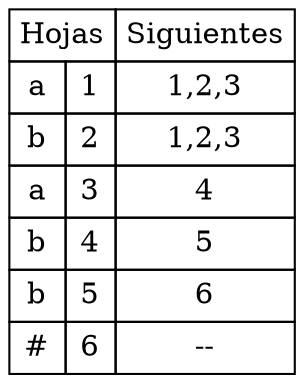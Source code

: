 digraph tablaSiguientes {
abc [shape=none, margin=0, label=<
<TABLE BORDER="0" CELLBORDER="1" CELLSPACING="0" CELLPADDING="4">
<TR>
<TD COLSPAN="2">Hojas</TD>
<TD>Siguientes</TD>
</TR>
<TR>
<TD>a</TD>
<TD>1</TD>
<TD>1,2,3</TD>
</TR>
<TR>
<TD>b</TD>
<TD>2</TD>
<TD>1,2,3</TD>
</TR>
<TR>
<TD>a</TD>
<TD>3</TD>
<TD>4</TD>
</TR>
<TR>
<TD>b</TD>
<TD>4</TD>
<TD>5</TD>
</TR>
<TR>
<TD>b</TD>
<TD>5</TD>
<TD>6</TD>
</TR>
<TR>
<TD>#</TD>
<TD>6</TD>
<TD>--</TD>
</TR>
</TABLE>>];
}